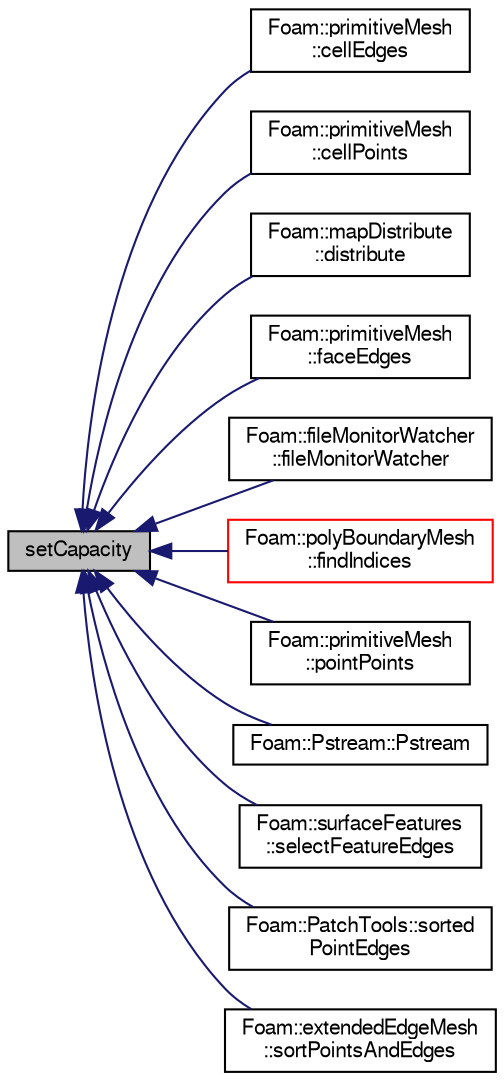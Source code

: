 digraph "setCapacity"
{
  bgcolor="transparent";
  edge [fontname="FreeSans",fontsize="10",labelfontname="FreeSans",labelfontsize="10"];
  node [fontname="FreeSans",fontsize="10",shape=record];
  rankdir="LR";
  Node1 [label="setCapacity",height=0.2,width=0.4,color="black", fillcolor="grey75", style="filled" fontcolor="black"];
  Node1 -> Node2 [dir="back",color="midnightblue",fontsize="10",style="solid",fontname="FreeSans"];
  Node2 [label="Foam::primitiveMesh\l::cellEdges",height=0.2,width=0.4,color="black",URL="$a01911.html#ab3e56c2593fbe37649982163fce3bc07",tooltip="cellEdges using cells, pointFaces, edges, pointEdges "];
  Node1 -> Node3 [dir="back",color="midnightblue",fontsize="10",style="solid",fontname="FreeSans"];
  Node3 [label="Foam::primitiveMesh\l::cellPoints",height=0.2,width=0.4,color="black",URL="$a01911.html#aac55e3f80419619fd19d1eae147dff03",tooltip="cellPoints using cells "];
  Node1 -> Node4 [dir="back",color="midnightblue",fontsize="10",style="solid",fontname="FreeSans"];
  Node4 [label="Foam::mapDistribute\l::distribute",height=0.2,width=0.4,color="black",URL="$a01363.html#af32e6a570b953bc59cf4186f65f998ca",tooltip="Distribute data using default commsType. "];
  Node1 -> Node5 [dir="back",color="midnightblue",fontsize="10",style="solid",fontname="FreeSans"];
  Node5 [label="Foam::primitiveMesh\l::faceEdges",height=0.2,width=0.4,color="black",URL="$a01911.html#ad2e790843c82122b0415e80b70dcd87a",tooltip="faceEdges using pointFaces, edges, pointEdges "];
  Node1 -> Node6 [dir="back",color="midnightblue",fontsize="10",style="solid",fontname="FreeSans"];
  Node6 [label="Foam::fileMonitorWatcher\l::fileMonitorWatcher",height=0.2,width=0.4,color="black",URL="$a00757.html#a18d7181a4c61ca76508010cad4eae123",tooltip="Initialise inotify. "];
  Node1 -> Node7 [dir="back",color="midnightblue",fontsize="10",style="solid",fontname="FreeSans"];
  Node7 [label="Foam::polyBoundaryMesh\l::findIndices",height=0.2,width=0.4,color="red",URL="$a01855.html#afa87df6a948b1b74671621c1154ae9c9",tooltip="Return patch indices for all matches. Optionally matches patchGroups. "];
  Node1 -> Node8 [dir="back",color="midnightblue",fontsize="10",style="solid",fontname="FreeSans"];
  Node8 [label="Foam::primitiveMesh\l::pointPoints",height=0.2,width=0.4,color="black",URL="$a01911.html#ac3f0c1679c9eb8936219eb389c891e77",tooltip="pointPoints using edges, pointEdges "];
  Node1 -> Node9 [dir="back",color="midnightblue",fontsize="10",style="solid",fontname="FreeSans"];
  Node9 [label="Foam::Pstream::Pstream",height=0.2,width=0.4,color="black",URL="$a01959.html#a2b31c5d4673e1c7d7366b8b6bf47830d",tooltip="Construct given optional buffer size. "];
  Node1 -> Node10 [dir="back",color="midnightblue",fontsize="10",style="solid",fontname="FreeSans"];
  Node10 [label="Foam::surfaceFeatures\l::selectFeatureEdges",height=0.2,width=0.4,color="black",URL="$a02409.html#a64c6ffeea50313e7c5f4ab5a651d690d",tooltip="Helper function: select a subset of featureEdges_. "];
  Node1 -> Node11 [dir="back",color="midnightblue",fontsize="10",style="solid",fontname="FreeSans"];
  Node11 [label="Foam::PatchTools::sorted\lPointEdges",height=0.2,width=0.4,color="black",URL="$a01761.html#ade266c84d472629a66d2ec0f9c8f2ff9"];
  Node1 -> Node12 [dir="back",color="midnightblue",fontsize="10",style="solid",fontname="FreeSans"];
  Node12 [label="Foam::extendedEdgeMesh\l::sortPointsAndEdges",height=0.2,width=0.4,color="black",URL="$a00678.html#a35042787bb1f37f3e2695d3b48e313b0"];
}
